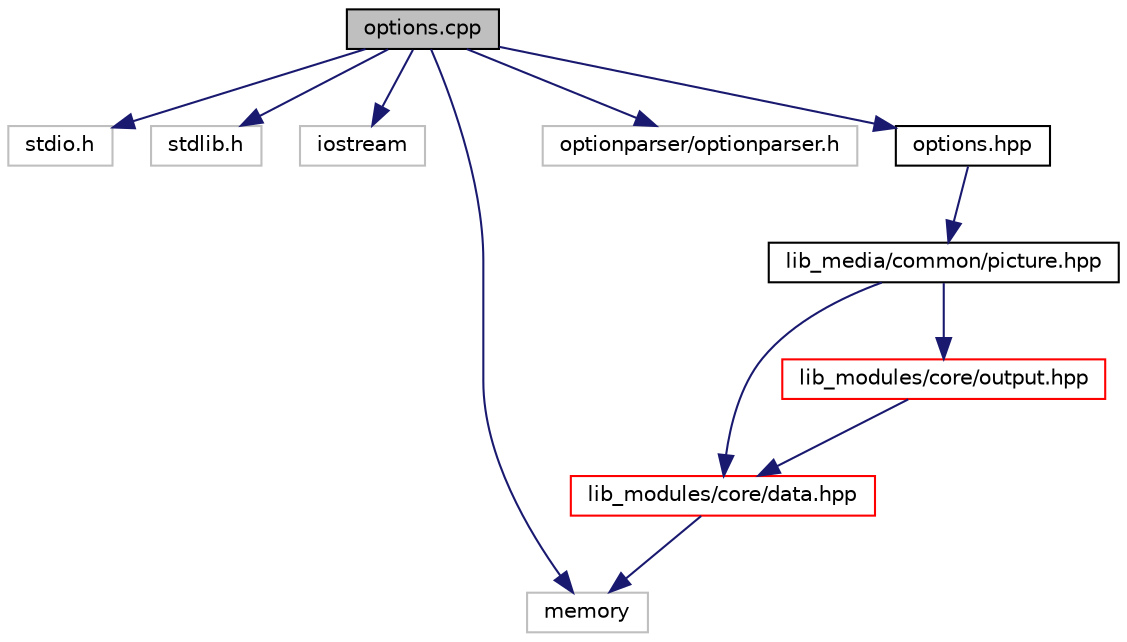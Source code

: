 digraph "options.cpp"
{
 // INTERACTIVE_SVG=YES
  edge [fontname="Helvetica",fontsize="10",labelfontname="Helvetica",labelfontsize="10"];
  node [fontname="Helvetica",fontsize="10",shape=record];
  Node1 [label="options.cpp",height=0.2,width=0.4,color="black", fillcolor="grey75", style="filled", fontcolor="black"];
  Node1 -> Node2 [color="midnightblue",fontsize="10",style="solid",fontname="Helvetica"];
  Node2 [label="stdio.h",height=0.2,width=0.4,color="grey75", fillcolor="white", style="filled"];
  Node1 -> Node3 [color="midnightblue",fontsize="10",style="solid",fontname="Helvetica"];
  Node3 [label="stdlib.h",height=0.2,width=0.4,color="grey75", fillcolor="white", style="filled"];
  Node1 -> Node4 [color="midnightblue",fontsize="10",style="solid",fontname="Helvetica"];
  Node4 [label="iostream",height=0.2,width=0.4,color="grey75", fillcolor="white", style="filled"];
  Node1 -> Node5 [color="midnightblue",fontsize="10",style="solid",fontname="Helvetica"];
  Node5 [label="memory",height=0.2,width=0.4,color="grey75", fillcolor="white", style="filled"];
  Node1 -> Node6 [color="midnightblue",fontsize="10",style="solid",fontname="Helvetica"];
  Node6 [label="optionparser/optionparser.h",height=0.2,width=0.4,color="grey75", fillcolor="white", style="filled"];
  Node1 -> Node7 [color="midnightblue",fontsize="10",style="solid",fontname="Helvetica"];
  Node7 [label="options.hpp",height=0.2,width=0.4,color="black", fillcolor="white", style="filled",URL="$dashcastx_2options_8hpp.html"];
  Node7 -> Node8 [color="midnightblue",fontsize="10",style="solid",fontname="Helvetica"];
  Node8 [label="lib_media/common/picture.hpp",height=0.2,width=0.4,color="black", fillcolor="white", style="filled",URL="$picture_8hpp.html"];
  Node8 -> Node9 [color="midnightblue",fontsize="10",style="solid",fontname="Helvetica"];
  Node9 [label="lib_modules/core/data.hpp",height=0.2,width=0.4,color="red", fillcolor="white", style="filled",URL="$data_8hpp.html"];
  Node9 -> Node5 [color="midnightblue",fontsize="10",style="solid",fontname="Helvetica"];
  Node8 -> Node10 [color="midnightblue",fontsize="10",style="solid",fontname="Helvetica"];
  Node10 [label="lib_modules/core/output.hpp",height=0.2,width=0.4,color="red", fillcolor="white", style="filled",URL="$output_8hpp.html"];
  Node10 -> Node9 [color="midnightblue",fontsize="10",style="solid",fontname="Helvetica"];
}
